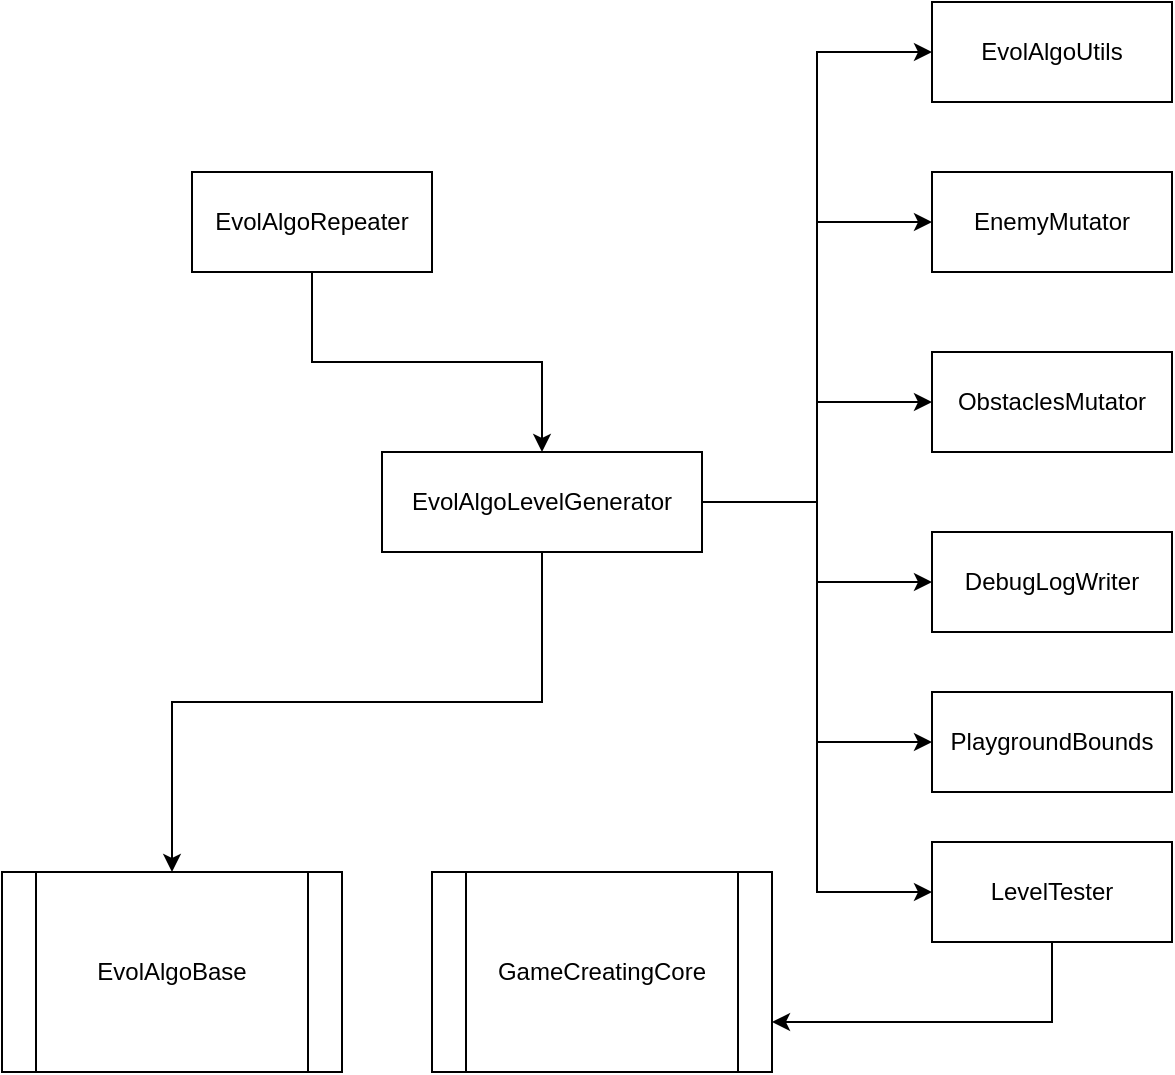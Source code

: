 <mxfile version="24.6.4" type="device">
  <diagram id="C5RBs43oDa-KdzZeNtuy" name="Page-1">
    <mxGraphModel dx="1050" dy="537" grid="1" gridSize="10" guides="1" tooltips="1" connect="1" arrows="1" fold="1" page="1" pageScale="1" pageWidth="827" pageHeight="1169" math="0" shadow="0">
      <root>
        <mxCell id="WIyWlLk6GJQsqaUBKTNV-0" />
        <mxCell id="WIyWlLk6GJQsqaUBKTNV-1" parent="WIyWlLk6GJQsqaUBKTNV-0" />
        <mxCell id="0k3KgikBp-nza9NeHePQ-11" style="edgeStyle=orthogonalEdgeStyle;rounded=0;orthogonalLoop=1;jettySize=auto;html=1;entryX=0;entryY=0.5;entryDx=0;entryDy=0;" parent="WIyWlLk6GJQsqaUBKTNV-1" source="0k3KgikBp-nza9NeHePQ-0" target="0k3KgikBp-nza9NeHePQ-1" edge="1">
          <mxGeometry relative="1" as="geometry" />
        </mxCell>
        <mxCell id="0k3KgikBp-nza9NeHePQ-12" style="edgeStyle=orthogonalEdgeStyle;rounded=0;orthogonalLoop=1;jettySize=auto;html=1;entryX=0;entryY=0.5;entryDx=0;entryDy=0;" parent="WIyWlLk6GJQsqaUBKTNV-1" source="0k3KgikBp-nza9NeHePQ-0" target="0k3KgikBp-nza9NeHePQ-2" edge="1">
          <mxGeometry relative="1" as="geometry" />
        </mxCell>
        <mxCell id="0k3KgikBp-nza9NeHePQ-13" style="edgeStyle=orthogonalEdgeStyle;rounded=0;orthogonalLoop=1;jettySize=auto;html=1;entryX=0;entryY=0.5;entryDx=0;entryDy=0;" parent="WIyWlLk6GJQsqaUBKTNV-1" source="0k3KgikBp-nza9NeHePQ-0" target="0k3KgikBp-nza9NeHePQ-3" edge="1">
          <mxGeometry relative="1" as="geometry" />
        </mxCell>
        <mxCell id="0k3KgikBp-nza9NeHePQ-14" style="edgeStyle=orthogonalEdgeStyle;rounded=0;orthogonalLoop=1;jettySize=auto;html=1;entryX=0;entryY=0.5;entryDx=0;entryDy=0;" parent="WIyWlLk6GJQsqaUBKTNV-1" source="0k3KgikBp-nza9NeHePQ-0" target="0k3KgikBp-nza9NeHePQ-6" edge="1">
          <mxGeometry relative="1" as="geometry" />
        </mxCell>
        <mxCell id="0k3KgikBp-nza9NeHePQ-15" style="edgeStyle=orthogonalEdgeStyle;rounded=0;orthogonalLoop=1;jettySize=auto;html=1;entryX=0;entryY=0.5;entryDx=0;entryDy=0;" parent="WIyWlLk6GJQsqaUBKTNV-1" source="0k3KgikBp-nza9NeHePQ-0" target="0k3KgikBp-nza9NeHePQ-7" edge="1">
          <mxGeometry relative="1" as="geometry" />
        </mxCell>
        <mxCell id="0k3KgikBp-nza9NeHePQ-16" style="edgeStyle=orthogonalEdgeStyle;rounded=0;orthogonalLoop=1;jettySize=auto;html=1;entryX=0;entryY=0.5;entryDx=0;entryDy=0;" parent="WIyWlLk6GJQsqaUBKTNV-1" source="0k3KgikBp-nza9NeHePQ-0" target="0k3KgikBp-nza9NeHePQ-8" edge="1">
          <mxGeometry relative="1" as="geometry" />
        </mxCell>
        <mxCell id="0k3KgikBp-nza9NeHePQ-18" style="edgeStyle=orthogonalEdgeStyle;rounded=0;orthogonalLoop=1;jettySize=auto;html=1;" parent="WIyWlLk6GJQsqaUBKTNV-1" source="0k3KgikBp-nza9NeHePQ-0" target="0k3KgikBp-nza9NeHePQ-10" edge="1">
          <mxGeometry relative="1" as="geometry">
            <Array as="points">
              <mxPoint x="285" y="400" />
              <mxPoint x="100" y="400" />
            </Array>
          </mxGeometry>
        </mxCell>
        <mxCell id="0k3KgikBp-nza9NeHePQ-0" value="EvolAlgoLevelGenerator" style="rounded=0;whiteSpace=wrap;html=1;" parent="WIyWlLk6GJQsqaUBKTNV-1" vertex="1">
          <mxGeometry x="205" y="275" width="160" height="50" as="geometry" />
        </mxCell>
        <mxCell id="wZMFUttOqviPNlMiR9GT-2" style="edgeStyle=orthogonalEdgeStyle;rounded=0;orthogonalLoop=1;jettySize=auto;html=1;entryX=1;entryY=0.75;entryDx=0;entryDy=0;" edge="1" parent="WIyWlLk6GJQsqaUBKTNV-1" source="0k3KgikBp-nza9NeHePQ-1" target="0k3KgikBp-nza9NeHePQ-9">
          <mxGeometry relative="1" as="geometry">
            <Array as="points">
              <mxPoint x="540" y="560" />
            </Array>
          </mxGeometry>
        </mxCell>
        <mxCell id="0k3KgikBp-nza9NeHePQ-1" value="&lt;div&gt;LevelTester&lt;/div&gt;" style="rounded=0;whiteSpace=wrap;html=1;" parent="WIyWlLk6GJQsqaUBKTNV-1" vertex="1">
          <mxGeometry x="480" y="470" width="120" height="50" as="geometry" />
        </mxCell>
        <mxCell id="0k3KgikBp-nza9NeHePQ-2" value="EnemyMutator" style="rounded=0;whiteSpace=wrap;html=1;" parent="WIyWlLk6GJQsqaUBKTNV-1" vertex="1">
          <mxGeometry x="480" y="135" width="120" height="50" as="geometry" />
        </mxCell>
        <mxCell id="0k3KgikBp-nza9NeHePQ-3" value="ObstaclesMutator" style="rounded=0;whiteSpace=wrap;html=1;" parent="WIyWlLk6GJQsqaUBKTNV-1" vertex="1">
          <mxGeometry x="480" y="225" width="120" height="50" as="geometry" />
        </mxCell>
        <mxCell id="0k3KgikBp-nza9NeHePQ-19" style="edgeStyle=orthogonalEdgeStyle;rounded=0;orthogonalLoop=1;jettySize=auto;html=1;entryX=0.5;entryY=0;entryDx=0;entryDy=0;" parent="WIyWlLk6GJQsqaUBKTNV-1" source="0k3KgikBp-nza9NeHePQ-4" target="0k3KgikBp-nza9NeHePQ-0" edge="1">
          <mxGeometry relative="1" as="geometry" />
        </mxCell>
        <mxCell id="0k3KgikBp-nza9NeHePQ-4" value="EvolAlgoRepeater" style="rounded=0;whiteSpace=wrap;html=1;" parent="WIyWlLk6GJQsqaUBKTNV-1" vertex="1">
          <mxGeometry x="110" y="135" width="120" height="50" as="geometry" />
        </mxCell>
        <mxCell id="0k3KgikBp-nza9NeHePQ-6" value="DebugLogWriter" style="rounded=0;whiteSpace=wrap;html=1;" parent="WIyWlLk6GJQsqaUBKTNV-1" vertex="1">
          <mxGeometry x="480" y="315" width="120" height="50" as="geometry" />
        </mxCell>
        <mxCell id="0k3KgikBp-nza9NeHePQ-7" value="&lt;div&gt;EvolAlgoUtils&lt;/div&gt;" style="rounded=0;whiteSpace=wrap;html=1;" parent="WIyWlLk6GJQsqaUBKTNV-1" vertex="1">
          <mxGeometry x="480" y="50" width="120" height="50" as="geometry" />
        </mxCell>
        <mxCell id="0k3KgikBp-nza9NeHePQ-8" value="&lt;div&gt;PlaygroundBounds&lt;/div&gt;" style="rounded=0;whiteSpace=wrap;html=1;" parent="WIyWlLk6GJQsqaUBKTNV-1" vertex="1">
          <mxGeometry x="480" y="395" width="120" height="50" as="geometry" />
        </mxCell>
        <mxCell id="0k3KgikBp-nza9NeHePQ-9" value="GameCreatingCore" style="shape=process;whiteSpace=wrap;html=1;backgroundOutline=1;" parent="WIyWlLk6GJQsqaUBKTNV-1" vertex="1">
          <mxGeometry x="230" y="485" width="170" height="100" as="geometry" />
        </mxCell>
        <mxCell id="0k3KgikBp-nza9NeHePQ-10" value="&lt;div&gt;EvolAlgoBase&lt;/div&gt;" style="shape=process;whiteSpace=wrap;html=1;backgroundOutline=1;" parent="WIyWlLk6GJQsqaUBKTNV-1" vertex="1">
          <mxGeometry x="15" y="485" width="170" height="100" as="geometry" />
        </mxCell>
      </root>
    </mxGraphModel>
  </diagram>
</mxfile>
